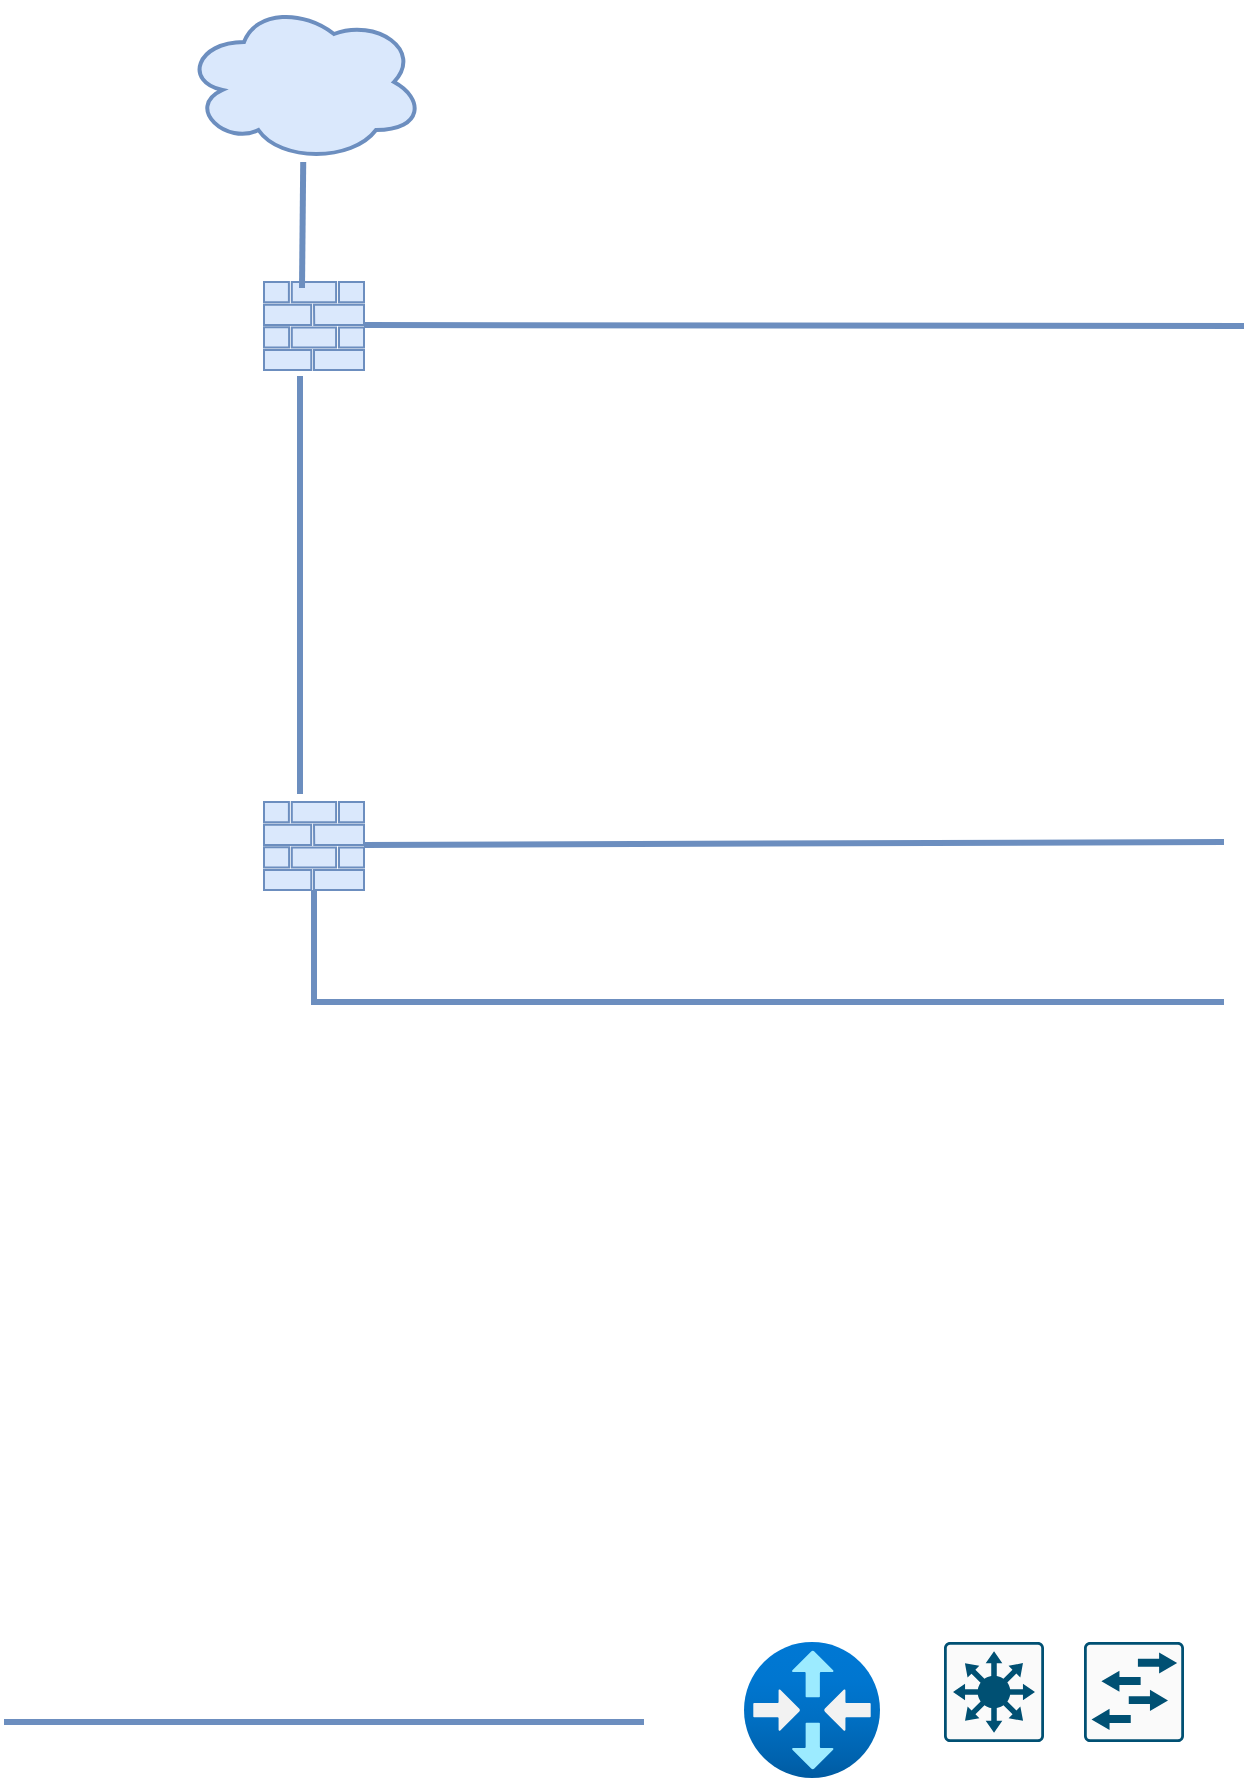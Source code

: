 <mxfile version="24.3.1" type="github">
  <diagram name="Página-1" id="w2JGxfwK3_4Co9fJS01Z">
    <mxGraphModel dx="1429" dy="903" grid="1" gridSize="10" guides="1" tooltips="1" connect="1" arrows="1" fold="1" page="1" pageScale="1" pageWidth="827" pageHeight="1169" math="0" shadow="0">
      <root>
        <mxCell id="0" />
        <mxCell id="1" parent="0" />
        <mxCell id="ZgDF1Zh-EmiNUFqbCzEF-2" value="" style="image;aspect=fixed;html=1;points=[];align=center;fontSize=12;image=img/lib/azure2/networking/Virtual_Router.svg;" parent="1" vertex="1">
          <mxGeometry x="480" y="840" width="68" height="68" as="geometry" />
        </mxCell>
        <mxCell id="ZgDF1Zh-EmiNUFqbCzEF-3" value="" style="sketch=0;aspect=fixed;pointerEvents=1;shadow=0;dashed=0;html=1;strokeColor=#6c8ebf;labelPosition=center;verticalLabelPosition=bottom;verticalAlign=top;align=center;fillColor=#dae8fc;shape=mxgraph.mscae.enterprise.firewall" parent="1" vertex="1">
          <mxGeometry x="240" y="420" width="50" height="44" as="geometry" />
        </mxCell>
        <mxCell id="ZgDF1Zh-EmiNUFqbCzEF-4" value="" style="sketch=0;aspect=fixed;pointerEvents=1;shadow=0;dashed=0;html=1;strokeColor=#6c8ebf;labelPosition=center;verticalLabelPosition=bottom;verticalAlign=top;align=center;fillColor=#dae8fc;shape=mxgraph.mscae.enterprise.firewall" parent="1" vertex="1">
          <mxGeometry x="240" y="160" width="50" height="44" as="geometry" />
        </mxCell>
        <mxCell id="u-RkMSvq1dty6-NGJSdJ-2" value="" style="sketch=0;points=[[0.015,0.015,0],[0.985,0.015,0],[0.985,0.985,0],[0.015,0.985,0],[0.25,0,0],[0.5,0,0],[0.75,0,0],[1,0.25,0],[1,0.5,0],[1,0.75,0],[0.75,1,0],[0.5,1,0],[0.25,1,0],[0,0.75,0],[0,0.5,0],[0,0.25,0]];verticalLabelPosition=bottom;html=1;verticalAlign=top;aspect=fixed;align=center;pointerEvents=1;shape=mxgraph.cisco19.rect;prIcon=l3_switch;fillColor=#FAFAFA;strokeColor=#005073;" vertex="1" parent="1">
          <mxGeometry x="580" y="840" width="50" height="50" as="geometry" />
        </mxCell>
        <mxCell id="u-RkMSvq1dty6-NGJSdJ-3" value="" style="endArrow=none;html=1;rounded=0;strokeWidth=3;fillColor=#dae8fc;strokeColor=#6c8ebf;" edge="1" parent="1">
          <mxGeometry width="50" height="50" relative="1" as="geometry">
            <mxPoint x="290" y="181.5" as="sourcePoint" />
            <mxPoint x="730" y="182" as="targetPoint" />
          </mxGeometry>
        </mxCell>
        <mxCell id="u-RkMSvq1dty6-NGJSdJ-5" value="" style="endArrow=none;html=1;rounded=0;strokeWidth=3;fillColor=#dae8fc;strokeColor=#6c8ebf;exitX=0.36;exitY=1.068;exitDx=0;exitDy=0;exitPerimeter=0;entryX=0.36;entryY=-0.091;entryDx=0;entryDy=0;entryPerimeter=0;" edge="1" parent="1" source="ZgDF1Zh-EmiNUFqbCzEF-4" target="ZgDF1Zh-EmiNUFqbCzEF-3">
          <mxGeometry width="50" height="50" relative="1" as="geometry">
            <mxPoint x="330" y="250" as="sourcePoint" />
            <mxPoint x="650" y="250" as="targetPoint" />
          </mxGeometry>
        </mxCell>
        <mxCell id="u-RkMSvq1dty6-NGJSdJ-6" value="" style="sketch=0;points=[[0.015,0.015,0],[0.985,0.015,0],[0.985,0.985,0],[0.015,0.985,0],[0.25,0,0],[0.5,0,0],[0.75,0,0],[1,0.25,0],[1,0.5,0],[1,0.75,0],[0.75,1,0],[0.5,1,0],[0.25,1,0],[0,0.75,0],[0,0.5,0],[0,0.25,0]];verticalLabelPosition=bottom;html=1;verticalAlign=top;aspect=fixed;align=center;pointerEvents=1;shape=mxgraph.cisco19.rect;prIcon=l2_switch;fillColor=#FAFAFA;strokeColor=#005073;" vertex="1" parent="1">
          <mxGeometry x="650" y="840" width="50" height="50" as="geometry" />
        </mxCell>
        <mxCell id="u-RkMSvq1dty6-NGJSdJ-7" value="" style="ellipse;shape=cloud;whiteSpace=wrap;html=1;fillColor=#dae8fc;strokeColor=#6c8ebf;strokeWidth=2;" vertex="1" parent="1">
          <mxGeometry x="200" y="20" width="120" height="80" as="geometry" />
        </mxCell>
        <mxCell id="u-RkMSvq1dty6-NGJSdJ-8" value="" style="endArrow=none;html=1;rounded=0;strokeWidth=3;fillColor=#dae8fc;strokeColor=#6c8ebf;entryX=0.38;entryY=0.068;entryDx=0;entryDy=0;entryPerimeter=0;" edge="1" parent="1" source="u-RkMSvq1dty6-NGJSdJ-7" target="ZgDF1Zh-EmiNUFqbCzEF-4">
          <mxGeometry width="50" height="50" relative="1" as="geometry">
            <mxPoint x="260" y="90" as="sourcePoint" />
            <mxPoint x="580" y="90" as="targetPoint" />
          </mxGeometry>
        </mxCell>
        <mxCell id="u-RkMSvq1dty6-NGJSdJ-9" value="" style="endArrow=none;html=1;rounded=0;strokeWidth=3;fillColor=#dae8fc;strokeColor=#6c8ebf;" edge="1" parent="1">
          <mxGeometry width="50" height="50" relative="1" as="geometry">
            <mxPoint x="110" y="880" as="sourcePoint" />
            <mxPoint x="430" y="880" as="targetPoint" />
          </mxGeometry>
        </mxCell>
        <mxCell id="u-RkMSvq1dty6-NGJSdJ-10" value="" style="endArrow=none;html=1;rounded=0;strokeWidth=3;fillColor=#dae8fc;strokeColor=#6c8ebf;" edge="1" parent="1">
          <mxGeometry width="50" height="50" relative="1" as="geometry">
            <mxPoint x="290" y="441.5" as="sourcePoint" />
            <mxPoint x="720" y="440" as="targetPoint" />
          </mxGeometry>
        </mxCell>
        <mxCell id="u-RkMSvq1dty6-NGJSdJ-11" value="" style="endArrow=none;html=1;rounded=0;strokeWidth=3;fillColor=#dae8fc;strokeColor=#6c8ebf;exitX=0.5;exitY=1;exitDx=0;exitDy=0;exitPerimeter=0;" edge="1" parent="1" source="ZgDF1Zh-EmiNUFqbCzEF-3">
          <mxGeometry width="50" height="50" relative="1" as="geometry">
            <mxPoint x="270" y="500" as="sourcePoint" />
            <mxPoint x="720" y="520" as="targetPoint" />
            <Array as="points">
              <mxPoint x="265" y="520" />
              <mxPoint x="490" y="520" />
            </Array>
          </mxGeometry>
        </mxCell>
      </root>
    </mxGraphModel>
  </diagram>
</mxfile>
